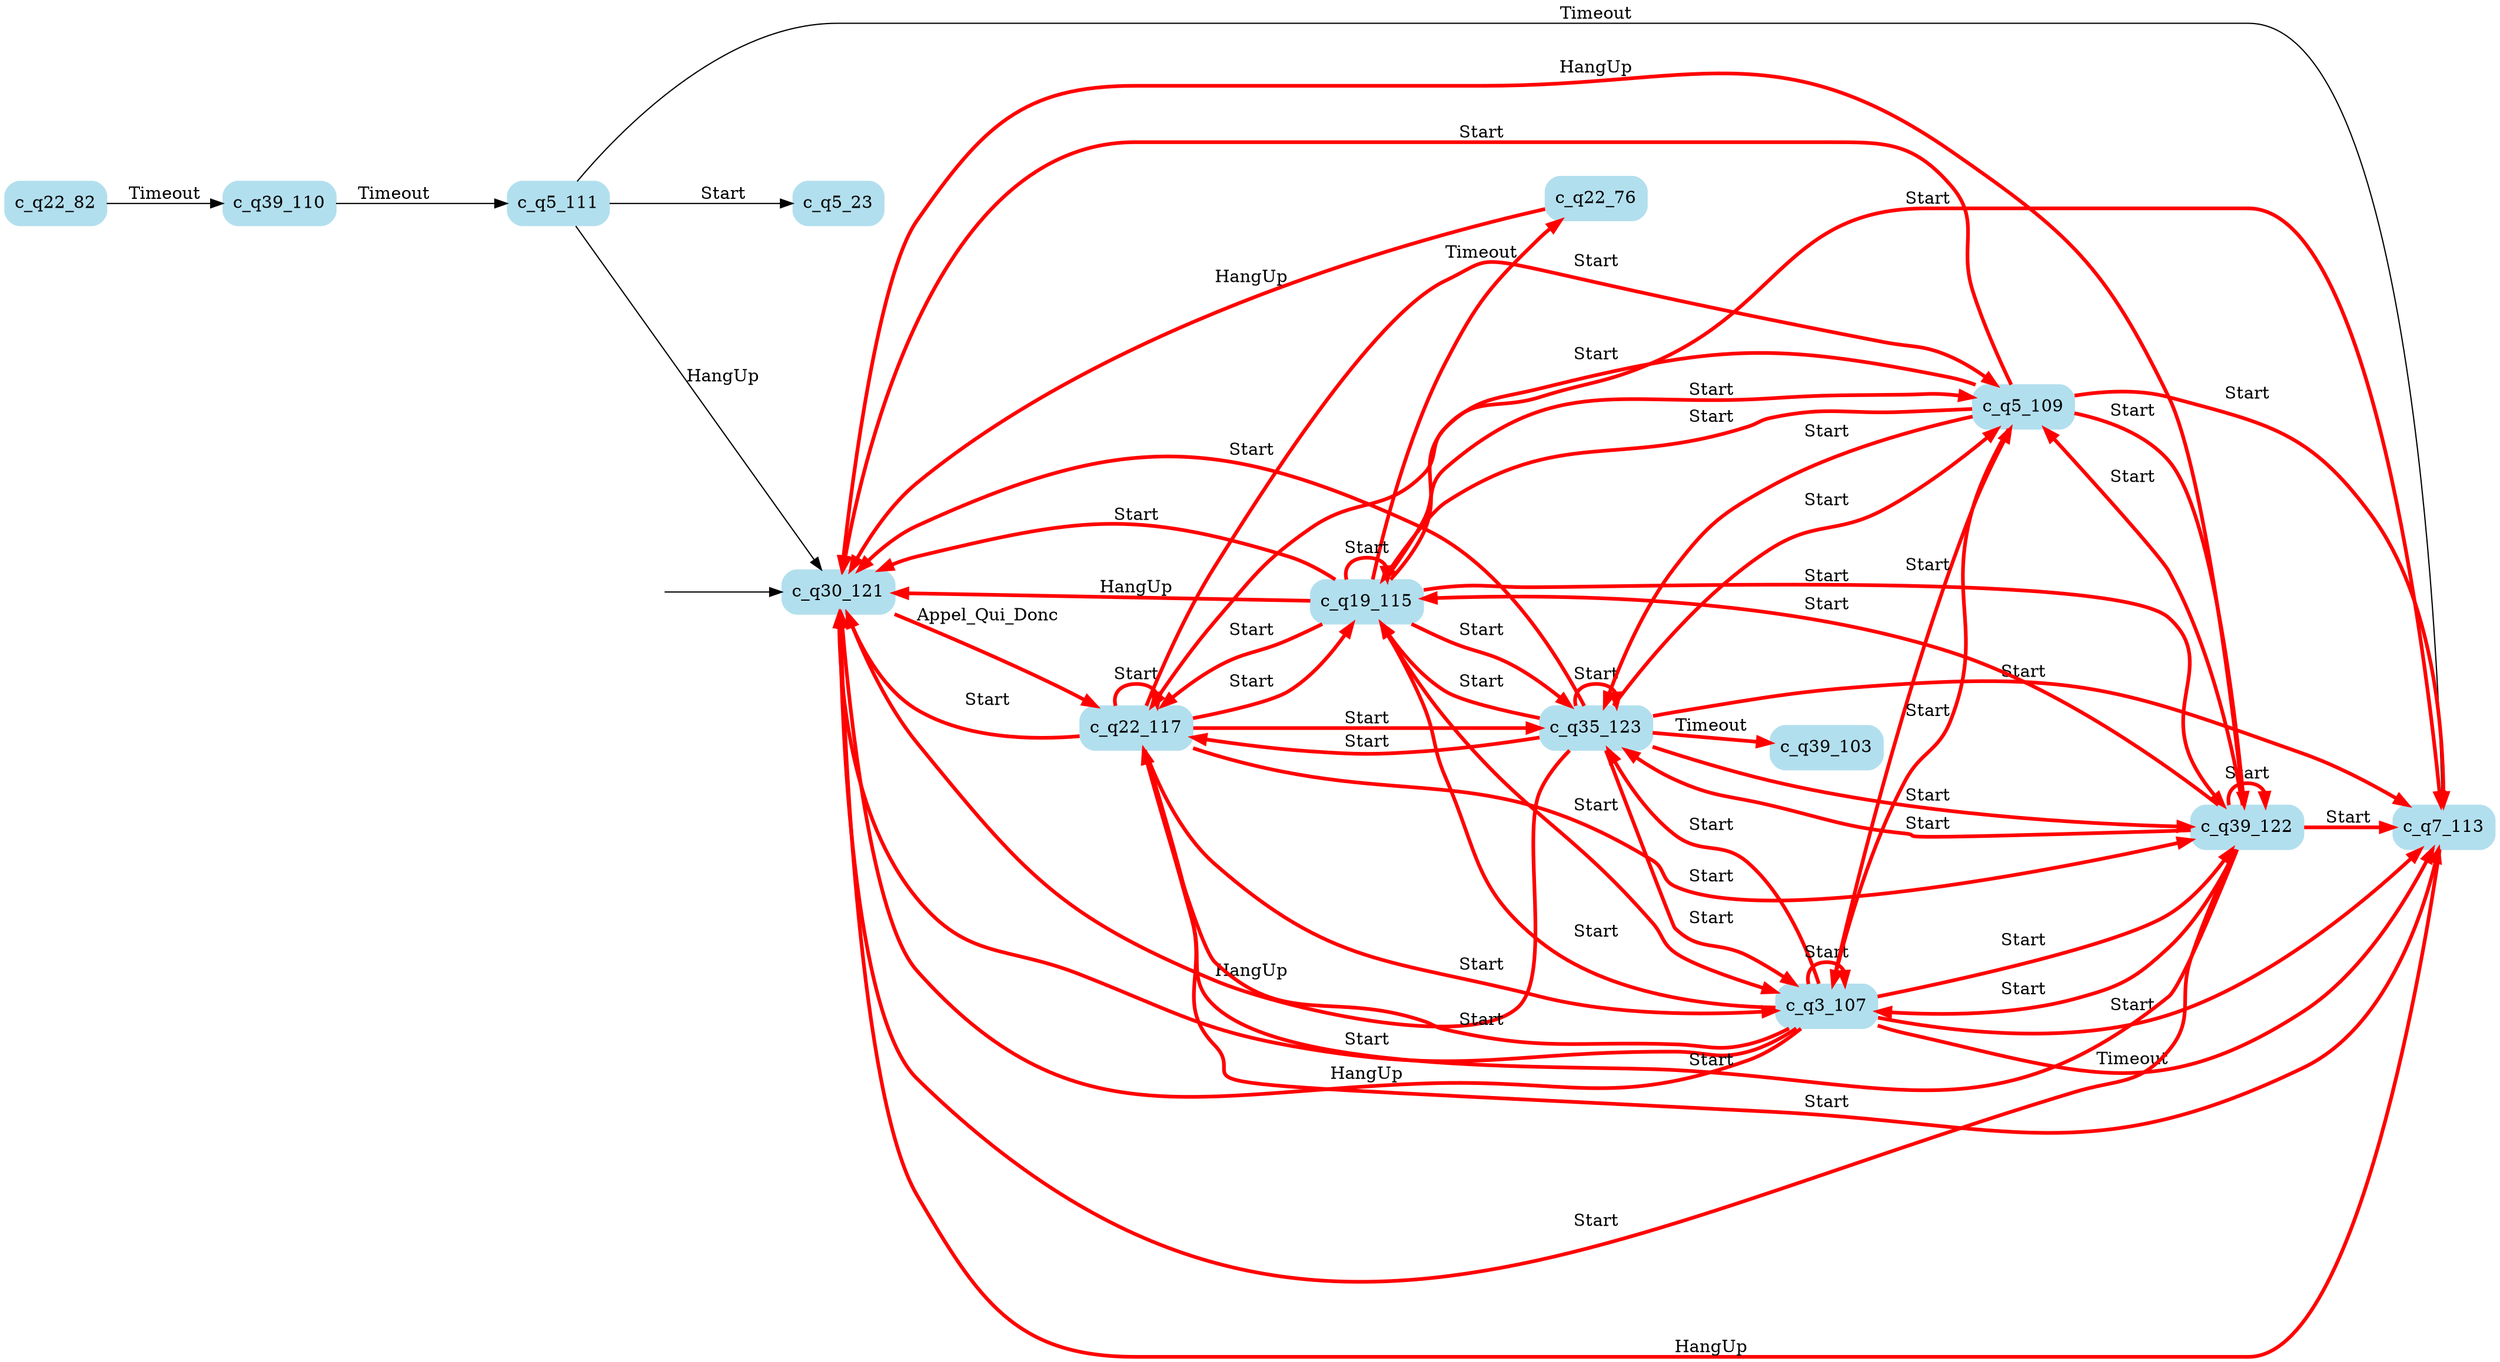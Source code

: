digraph G {

	rankdir = LR;

	start_c_q30_121[style=invisible];

	node[shape=box, style="rounded, filled", color=lightblue2];

	c_q5_111[label="c_q5_111"];
	c_q5_23[label="c_q5_23"];
	c_q22_76[label="c_q22_76"];
	c_q39_103[label="c_q39_103"];
	c_q39_110[label="c_q39_110"];
	c_q19_115[label="c_q19_115"];
	c_q35_123[label="c_q35_123"];
	c_q3_107[label="c_q3_107"];
	c_q22_117[label="c_q22_117"];
	c_q39_122[label="c_q39_122"];
	c_q22_82[label="c_q22_82"];
	c_q5_109[label="c_q5_109"];
	c_q7_113[label="c_q7_113"];
	c_q30_121[label="c_q30_121"];

	start_c_q30_121 -> c_q30_121;
	c_q30_121 -> c_q22_117[label="Appel_Qui_Donc", penwidth=3, color=red];
	c_q3_107 -> c_q3_107[label="Start", penwidth=3, color=red];
	c_q3_107 -> c_q5_109[label="Start", penwidth=3, color=red];
	c_q3_107 -> c_q7_113[label="Start", penwidth=3, color=red];
	c_q3_107 -> c_q7_113[label="Timeout", penwidth=3, color=red];
	c_q3_107 -> c_q19_115[label="Start", penwidth=3, color=red];
	c_q3_107 -> c_q22_117[label="Start", penwidth=3, color=red];
	c_q3_107 -> c_q30_121[label="Start", penwidth=3, color=red];
	c_q3_107 -> c_q30_121[label="HangUp", penwidth=3, color=red];
	c_q3_107 -> c_q35_123[label="Start", penwidth=3, color=red];
	c_q3_107 -> c_q39_122[label="Start", penwidth=3, color=red];
	c_q5_111 -> c_q5_23[label="Start"];
	c_q5_109 -> c_q3_107[label="Start", penwidth=3, color=red];
	c_q5_109 -> c_q7_113[label="Start", penwidth=3, color=red];
	c_q5_111 -> c_q7_113[label="Timeout"];
	c_q5_109 -> c_q19_115[label="Start", penwidth=3, color=red];
	c_q5_109 -> c_q22_117[label="Start", penwidth=3, color=red];
	c_q5_109 -> c_q30_121[label="Start", penwidth=3, color=red];
	c_q5_111 -> c_q30_121[label="HangUp"];
	c_q5_109 -> c_q35_123[label="Start", penwidth=3, color=red];
	c_q5_109 -> c_q39_122[label="Start", penwidth=3, color=red];
	c_q7_113 -> c_q30_121[label="HangUp", penwidth=3, color=red];
	c_q19_115 -> c_q19_115[label="Start", penwidth=3, color=red];
	c_q19_115 -> c_q3_107[label="Start", penwidth=3, color=red];
	c_q19_115 -> c_q5_109[label="Start", penwidth=3, color=red];
	c_q19_115 -> c_q7_113[label="Start", penwidth=3, color=red];
	c_q19_115 -> c_q22_117[label="Start", penwidth=3, color=red];
	c_q19_115 -> c_q22_76[label="Timeout", penwidth=3, color=red];
	c_q19_115 -> c_q30_121[label="Start", penwidth=3, color=red];
	c_q19_115 -> c_q30_121[label="HangUp", penwidth=3, color=red];
	c_q19_115 -> c_q35_123[label="Start", penwidth=3, color=red];
	c_q19_115 -> c_q39_122[label="Start", penwidth=3, color=red];
	c_q22_117 -> c_q22_117[label="Start", penwidth=3, color=red];
	c_q22_117 -> c_q3_107[label="Start", penwidth=3, color=red];
	c_q22_117 -> c_q5_109[label="Start", penwidth=3, color=red];
	c_q22_117 -> c_q7_113[label="Start", penwidth=3, color=red];
	c_q22_117 -> c_q19_115[label="Start", penwidth=3, color=red];
	c_q22_117 -> c_q30_121[label="Start", penwidth=3, color=red];
	c_q22_76 -> c_q30_121[label="HangUp", penwidth=3, color=red];
	c_q22_117 -> c_q35_123[label="Start", penwidth=3, color=red];
	c_q22_117 -> c_q39_122[label="Start", penwidth=3, color=red];
	c_q22_82 -> c_q39_110[label="Timeout"];
	c_q35_123 -> c_q35_123[label="Start", penwidth=3, color=red];
	c_q35_123 -> c_q3_107[label="Start", penwidth=3, color=red];
	c_q35_123 -> c_q5_109[label="Start", penwidth=3, color=red];
	c_q35_123 -> c_q7_113[label="Start", penwidth=3, color=red];
	c_q35_123 -> c_q19_115[label="Start", penwidth=3, color=red];
	c_q35_123 -> c_q22_117[label="Start", penwidth=3, color=red];
	c_q35_123 -> c_q30_121[label="Start", penwidth=3, color=red];
	c_q35_123 -> c_q30_121[label="HangUp", penwidth=3, color=red];
	c_q35_123 -> c_q39_122[label="Start", penwidth=3, color=red];
	c_q35_123 -> c_q39_103[label="Timeout", penwidth=3, color=red];
	c_q39_122 -> c_q39_122[label="Start", penwidth=3, color=red];
	c_q39_122 -> c_q3_107[label="Start", penwidth=3, color=red];
	c_q39_122 -> c_q5_109[label="Start", penwidth=3, color=red];
	c_q39_110 -> c_q5_111[label="Timeout"];
	c_q39_122 -> c_q7_113[label="Start", penwidth=3, color=red];
	c_q39_122 -> c_q19_115[label="Start", penwidth=3, color=red];
	c_q39_122 -> c_q22_117[label="Start", penwidth=3, color=red];
	c_q39_122 -> c_q30_121[label="Start", penwidth=3, color=red];
	c_q39_122 -> c_q30_121[label="HangUp", penwidth=3, color=red];
	c_q39_122 -> c_q35_123[label="Start", penwidth=3, color=red];

}